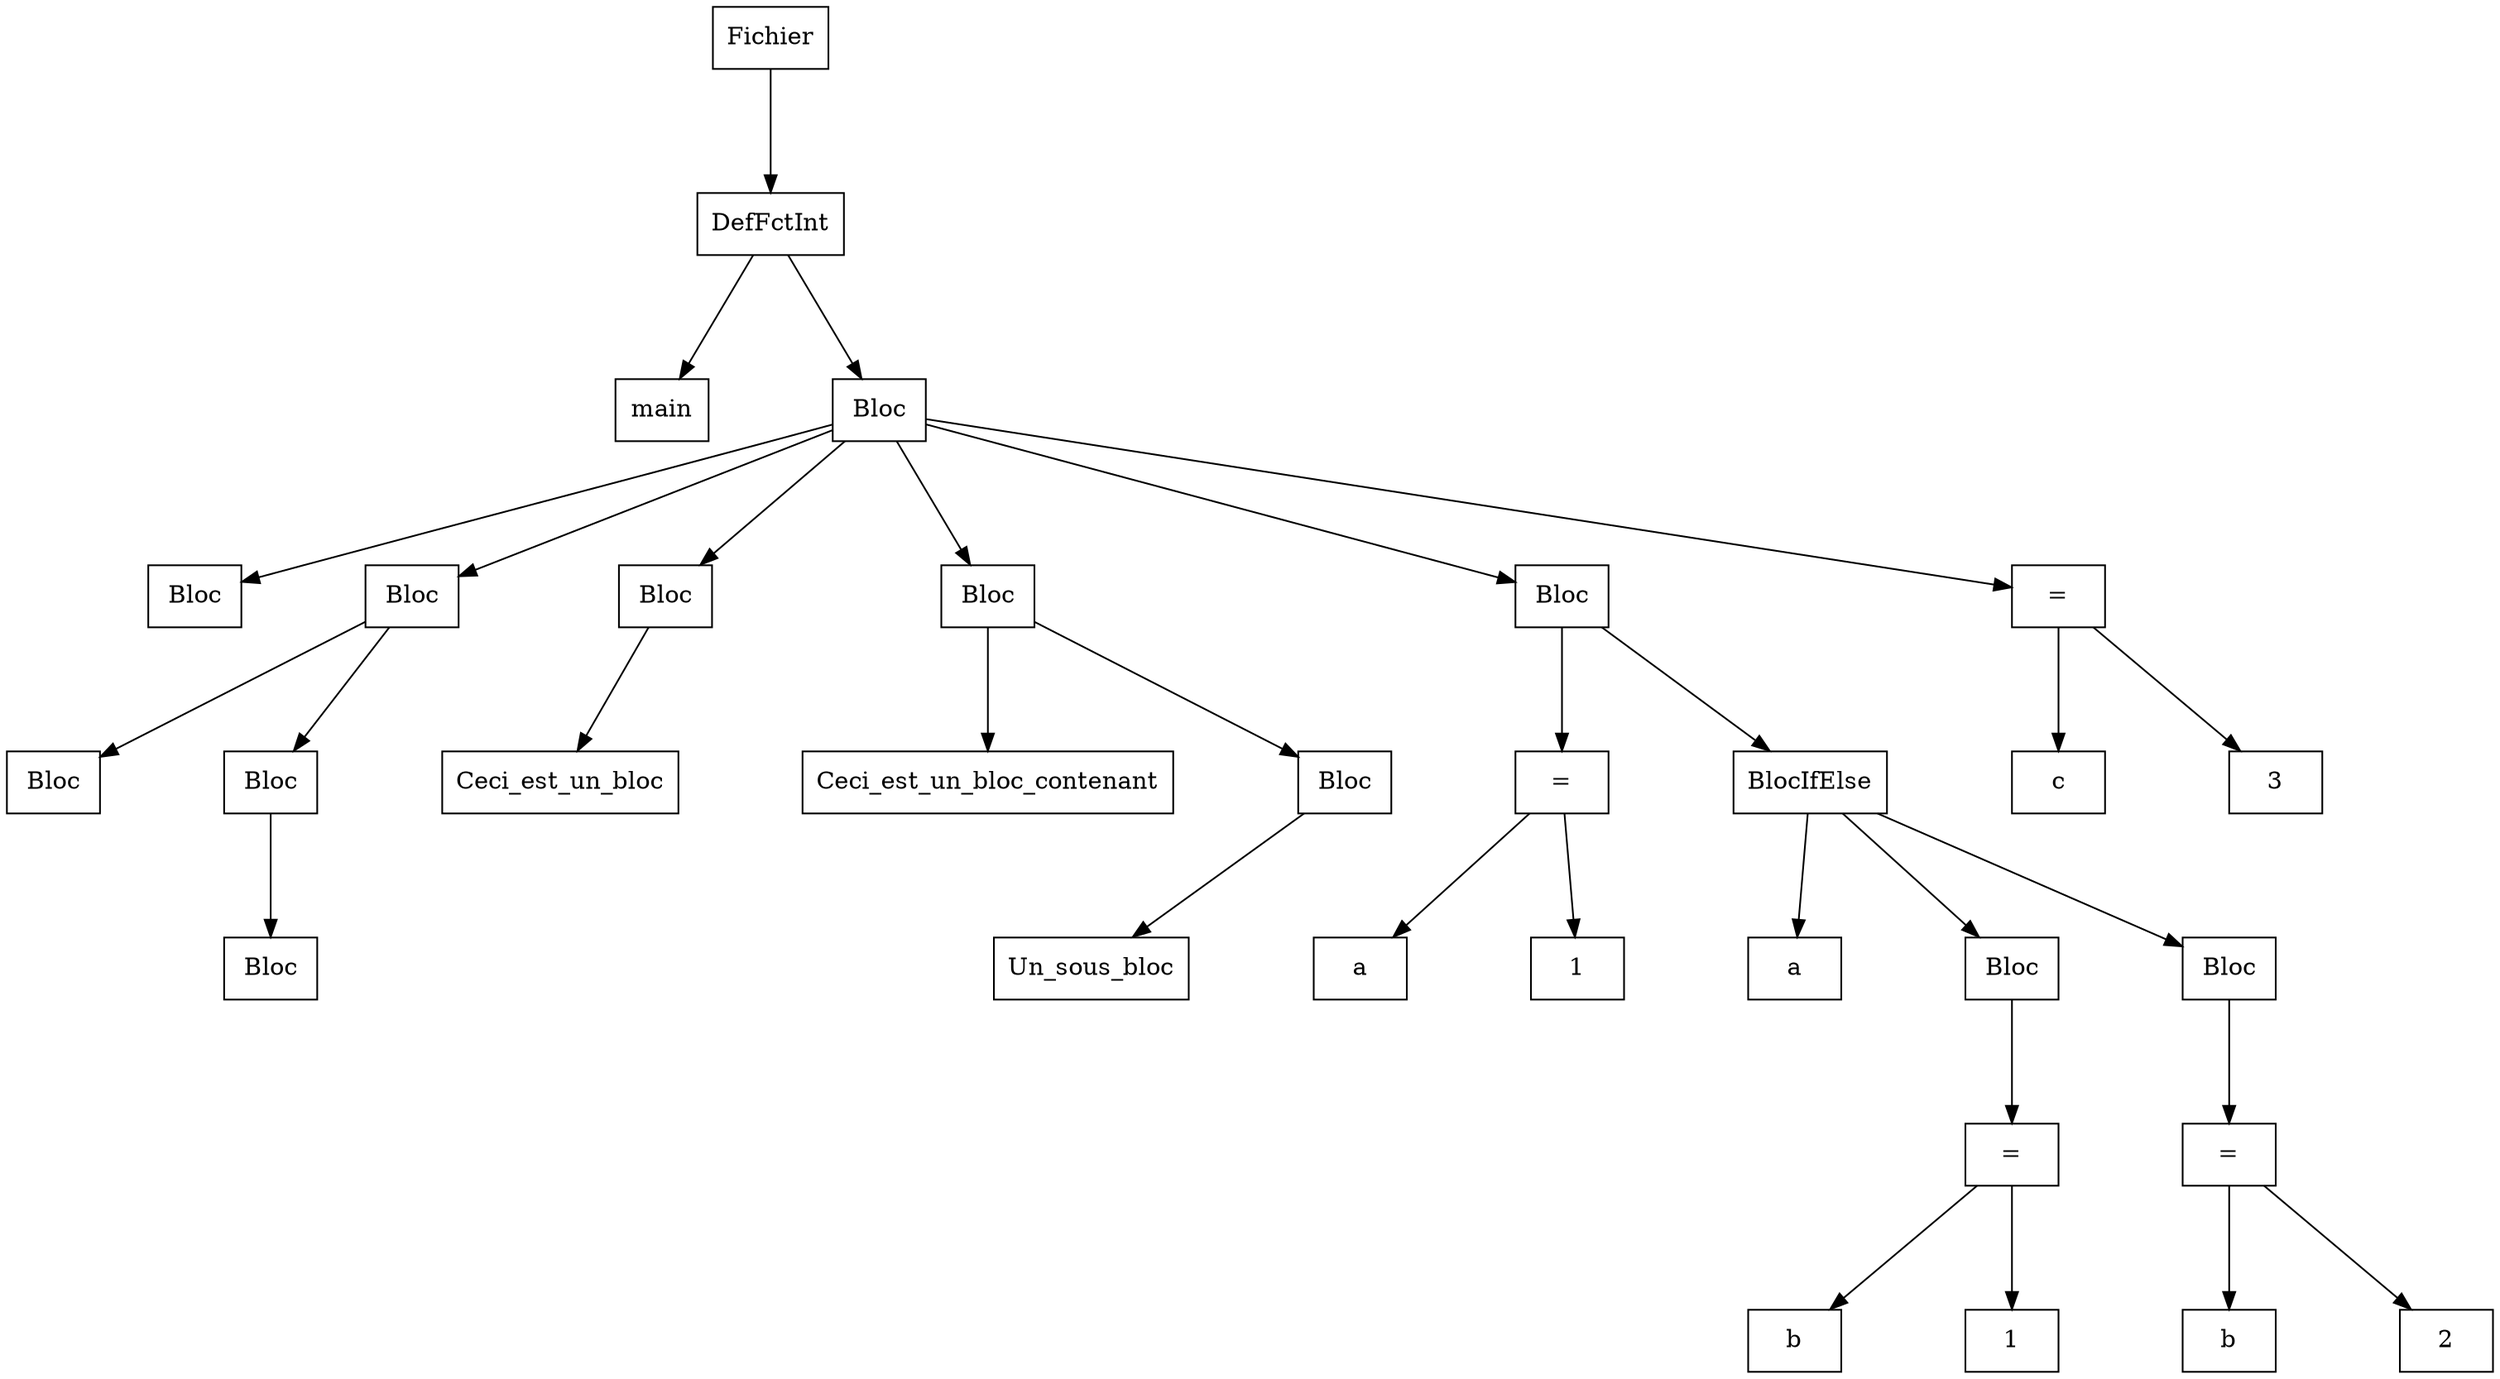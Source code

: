digraph "ast"{

	nodesep=1;
	ranksep=1;

	N0 [label="Fichier", shape="box"];
	N1 [label="DefFctInt", shape="box"];
	N2 [label="main", shape="box"];
	N3 [label="Bloc", shape="box"];
	N4 [label="Bloc", shape="box"];
	N5 [label="Bloc", shape="box"];
	N6 [label="Bloc", shape="box"];
	N7 [label="Bloc", shape="box"];
	N8 [label="Bloc", shape="box"];
	N9 [label="Bloc", shape="box"];
	N10 [label="Ceci_est_un_bloc", shape="box"];
	N11 [label="Bloc", shape="box"];
	N12 [label="Ceci_est_un_bloc_contenant", shape="box"];
	N13 [label="Bloc", shape="box"];
	N14 [label="Un_sous_bloc", shape="box"];
	N15 [label="Bloc", shape="box"];
	N16 [label="=", shape="box"];
	N17 [label="a", shape="box"];
	N18 [label="1", shape="box"];
	N19 [label="BlocIfElse", shape="box"];
	N20 [label="a", shape="box"];
	N21 [label="Bloc", shape="box"];
	N22 [label="=", shape="box"];
	N23 [label="b", shape="box"];
	N24 [label="1", shape="box"];
	N25 [label="Bloc", shape="box"];
	N26 [label="=", shape="box"];
	N27 [label="b", shape="box"];
	N28 [label="2", shape="box"];
	N29 [label="=", shape="box"];
	N30 [label="c", shape="box"];
	N31 [label="3", shape="box"];

	N1 -> N2; 
	N3 -> N4; 
	N5 -> N6; 
	N7 -> N8; 
	N5 -> N7; 
	N3 -> N5; 
	N9 -> N10; 
	N3 -> N9; 
	N11 -> N12; 
	N13 -> N14; 
	N11 -> N13; 
	N3 -> N11; 
	N16 -> N17; 
	N16 -> N18; 
	N15 -> N16; 
	N19 -> N20; 
	N22 -> N23; 
	N22 -> N24; 
	N21 -> N22; 
	N19 -> N21; 
	N26 -> N27; 
	N26 -> N28; 
	N25 -> N26; 
	N19 -> N25; 
	N15 -> N19; 
	N3 -> N15; 
	N29 -> N30; 
	N29 -> N31; 
	N3 -> N29; 
	N1 -> N3; 
	N0 -> N1; 
}
